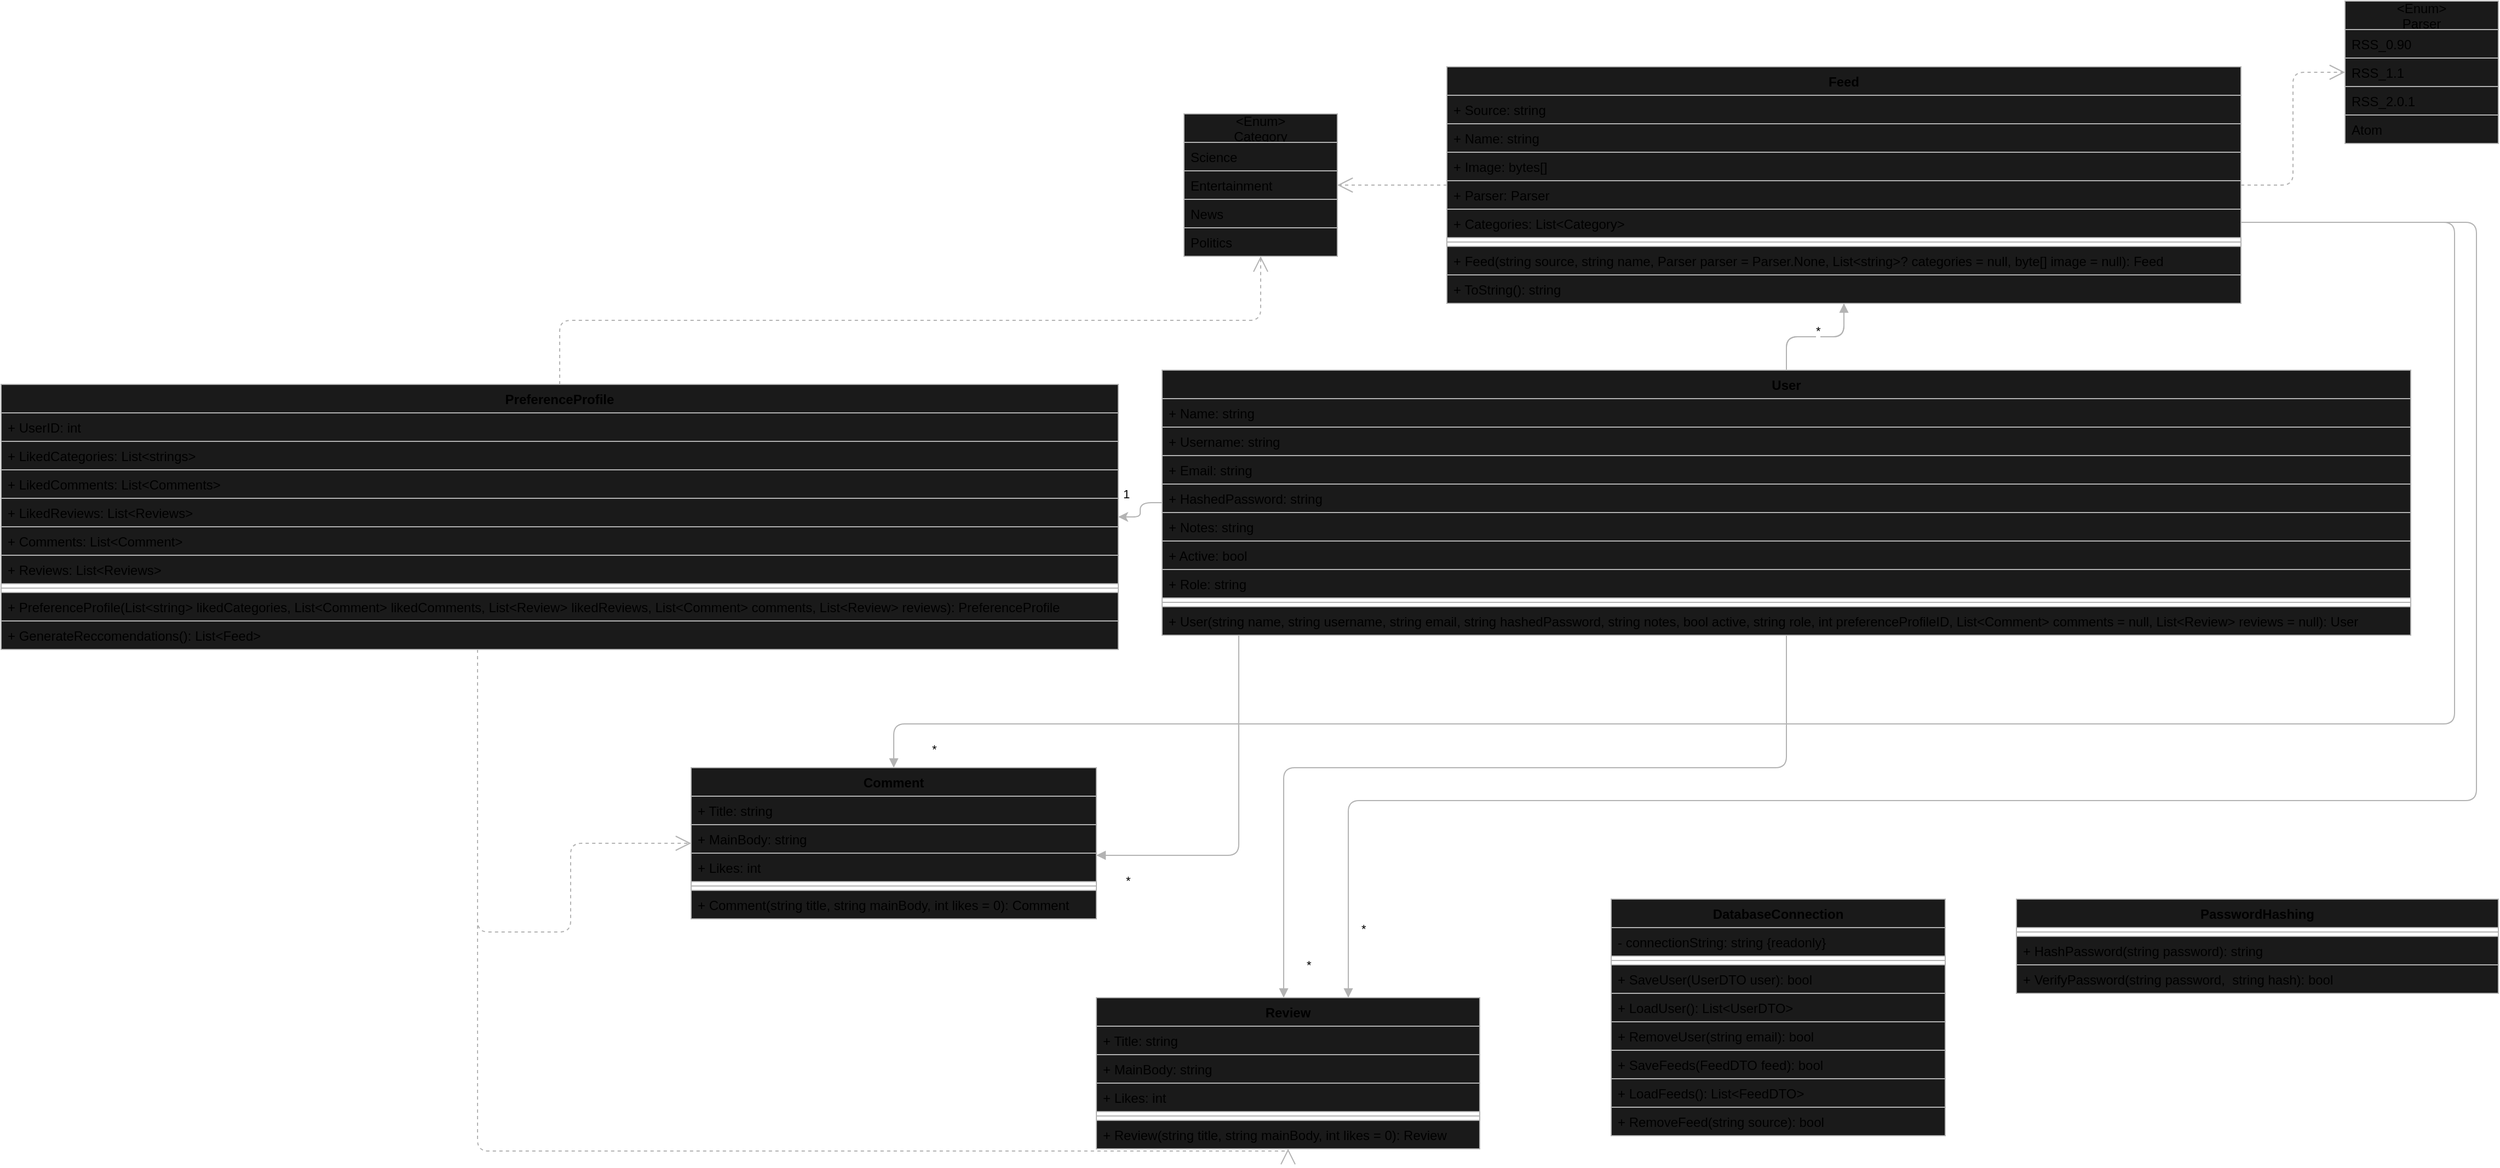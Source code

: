 <mxfile>
    <diagram id="8ng908S7iDzf5ki8nZjz" name="Page-1">
        <mxGraphModel dx="1607" dy="1777" grid="1" gridSize="10" guides="1" tooltips="1" connect="1" arrows="1" fold="1" page="1" pageScale="1" pageWidth="850" pageHeight="1100" math="0" shadow="0">
            <root>
                <mxCell id="0"/>
                <mxCell id="1" parent="0"/>
                <mxCell id="31" value="PreferenceProfile" style="swimlane;fontStyle=1;align=center;verticalAlign=top;childLayout=stackLayout;horizontal=1;startSize=26;horizontalStack=0;resizeParent=1;resizeParentMax=0;resizeLast=0;collapsible=1;marginBottom=0;strokeColor=#B3B3B3;fillColor=#1A1A1A;" parent="1" vertex="1">
                    <mxGeometry x="-290" y="-300" width="1020" height="242" as="geometry"/>
                </mxCell>
                <mxCell id="158" value="+ UserID: int" style="text;strokeColor=#B3B3B3;fillColor=#1A1A1A;align=left;verticalAlign=top;spacingLeft=4;spacingRight=4;overflow=hidden;rotatable=0;points=[[0,0.5],[1,0.5]];portConstraint=eastwest;" vertex="1" parent="31">
                    <mxGeometry y="26" width="1020" height="26" as="geometry"/>
                </mxCell>
                <mxCell id="32" value="+ LikedCategories: List&lt;strings&gt;" style="text;strokeColor=#B3B3B3;fillColor=#1A1A1A;align=left;verticalAlign=top;spacingLeft=4;spacingRight=4;overflow=hidden;rotatable=0;points=[[0,0.5],[1,0.5]];portConstraint=eastwest;" parent="31" vertex="1">
                    <mxGeometry y="52" width="1020" height="26" as="geometry"/>
                </mxCell>
                <mxCell id="127" value="+ LikedComments: List&lt;Comments&gt;" style="text;strokeColor=#B3B3B3;fillColor=#1A1A1A;align=left;verticalAlign=top;spacingLeft=4;spacingRight=4;overflow=hidden;rotatable=0;points=[[0,0.5],[1,0.5]];portConstraint=eastwest;" parent="31" vertex="1">
                    <mxGeometry y="78" width="1020" height="26" as="geometry"/>
                </mxCell>
                <mxCell id="128" value="+ LikedReviews: List&lt;Reviews&gt;" style="text;strokeColor=#B3B3B3;fillColor=#1A1A1A;align=left;verticalAlign=top;spacingLeft=4;spacingRight=4;overflow=hidden;rotatable=0;points=[[0,0.5],[1,0.5]];portConstraint=eastwest;" parent="31" vertex="1">
                    <mxGeometry y="104" width="1020" height="26" as="geometry"/>
                </mxCell>
                <mxCell id="115" value="+ Comments: List&lt;Comment&gt;" style="text;strokeColor=#B3B3B3;fillColor=#1A1A1A;align=left;verticalAlign=top;spacingLeft=4;spacingRight=4;overflow=hidden;rotatable=0;points=[[0,0.5],[1,0.5]];portConstraint=eastwest;" parent="31" vertex="1">
                    <mxGeometry y="130" width="1020" height="26" as="geometry"/>
                </mxCell>
                <mxCell id="116" value="+ Reviews: List&lt;Reviews&gt;" style="text;strokeColor=#B3B3B3;fillColor=#1A1A1A;align=left;verticalAlign=top;spacingLeft=4;spacingRight=4;overflow=hidden;rotatable=0;points=[[0,0.5],[1,0.5]];portConstraint=eastwest;" parent="31" vertex="1">
                    <mxGeometry y="156" width="1020" height="26" as="geometry"/>
                </mxCell>
                <mxCell id="33" value="" style="line;strokeWidth=1;fillColor=#1A1A1A;align=left;verticalAlign=middle;spacingTop=-1;spacingLeft=3;spacingRight=3;rotatable=0;labelPosition=right;points=[];portConstraint=eastwest;strokeColor=#B3B3B3;" parent="31" vertex="1">
                    <mxGeometry y="182" width="1020" height="8" as="geometry"/>
                </mxCell>
                <mxCell id="156" value="+ PreferenceProfile(List&lt;string&gt; likedCategories, List&lt;Comment&gt; likedComments, List&lt;Review&gt; likedReviews, List&lt;Comment&gt; comments, List&lt;Review&gt; reviews): PreferenceProfile" style="text;strokeColor=#B3B3B3;fillColor=#1A1A1A;align=left;verticalAlign=top;spacingLeft=4;spacingRight=4;overflow=hidden;rotatable=0;points=[[0,0.5],[1,0.5]];portConstraint=eastwest;" parent="31" vertex="1">
                    <mxGeometry y="190" width="1020" height="26" as="geometry"/>
                </mxCell>
                <mxCell id="34" value="+ GenerateReccomendations(): List&lt;Feed&gt;" style="text;strokeColor=#B3B3B3;fillColor=#1A1A1A;align=left;verticalAlign=top;spacingLeft=4;spacingRight=4;overflow=hidden;rotatable=0;points=[[0,0.5],[1,0.5]];portConstraint=eastwest;" parent="31" vertex="1">
                    <mxGeometry y="216" width="1020" height="26" as="geometry"/>
                </mxCell>
                <mxCell id="35" value="DatabaseConnection" style="swimlane;fontStyle=1;align=center;verticalAlign=top;childLayout=stackLayout;horizontal=1;startSize=26;horizontalStack=0;resizeParent=1;resizeParentMax=0;resizeLast=0;collapsible=1;marginBottom=0;strokeColor=#B3B3B3;fillColor=#1A1A1A;" parent="1" vertex="1">
                    <mxGeometry x="1180" y="170" width="305" height="216" as="geometry"/>
                </mxCell>
                <mxCell id="147" value="- connectionString: string {readonly}" style="text;strokeColor=#B3B3B3;fillColor=#1A1A1A;align=left;verticalAlign=top;spacingLeft=4;spacingRight=4;overflow=hidden;rotatable=0;points=[[0,0.5],[1,0.5]];portConstraint=eastwest;" parent="35" vertex="1">
                    <mxGeometry y="26" width="305" height="26" as="geometry"/>
                </mxCell>
                <mxCell id="37" value="" style="line;strokeWidth=1;fillColor=#1A1A1A;align=left;verticalAlign=middle;spacingTop=-1;spacingLeft=3;spacingRight=3;rotatable=0;labelPosition=right;points=[];portConstraint=eastwest;strokeColor=#B3B3B3;" parent="35" vertex="1">
                    <mxGeometry y="52" width="305" height="8" as="geometry"/>
                </mxCell>
                <mxCell id="38" value="+ SaveUser(UserDTO user): bool" style="text;strokeColor=#B3B3B3;fillColor=#1A1A1A;align=left;verticalAlign=top;spacingLeft=4;spacingRight=4;overflow=hidden;rotatable=0;points=[[0,0.5],[1,0.5]];portConstraint=eastwest;" parent="35" vertex="1">
                    <mxGeometry y="60" width="305" height="26" as="geometry"/>
                </mxCell>
                <mxCell id="43" value="+ LoadUser(): List&lt;UserDTO&gt;" style="text;strokeColor=#B3B3B3;fillColor=#1A1A1A;align=left;verticalAlign=top;spacingLeft=4;spacingRight=4;overflow=hidden;rotatable=0;points=[[0,0.5],[1,0.5]];portConstraint=eastwest;" parent="35" vertex="1">
                    <mxGeometry y="86" width="305" height="26" as="geometry"/>
                </mxCell>
                <mxCell id="148" value="+ RemoveUser(string email): bool" style="text;strokeColor=#B3B3B3;fillColor=#1A1A1A;align=left;verticalAlign=top;spacingLeft=4;spacingRight=4;overflow=hidden;rotatable=0;points=[[0,0.5],[1,0.5]];portConstraint=eastwest;" parent="35" vertex="1">
                    <mxGeometry y="112" width="305" height="26" as="geometry"/>
                </mxCell>
                <mxCell id="122" value="+ SaveFeeds(FeedDTO feed): bool" style="text;strokeColor=#B3B3B3;fillColor=#1A1A1A;align=left;verticalAlign=top;spacingLeft=4;spacingRight=4;overflow=hidden;rotatable=0;points=[[0,0.5],[1,0.5]];portConstraint=eastwest;" parent="35" vertex="1">
                    <mxGeometry y="138" width="305" height="26" as="geometry"/>
                </mxCell>
                <mxCell id="123" value="+ LoadFeeds(): List&lt;FeedDTO&gt;" style="text;strokeColor=#B3B3B3;fillColor=#1A1A1A;align=left;verticalAlign=top;spacingLeft=4;spacingRight=4;overflow=hidden;rotatable=0;points=[[0,0.5],[1,0.5]];portConstraint=eastwest;" parent="35" vertex="1">
                    <mxGeometry y="164" width="305" height="26" as="geometry"/>
                </mxCell>
                <mxCell id="149" value="+ RemoveFeed(string source): bool" style="text;strokeColor=#B3B3B3;fillColor=#1A1A1A;align=left;verticalAlign=top;spacingLeft=4;spacingRight=4;overflow=hidden;rotatable=0;points=[[0,0.5],[1,0.5]];portConstraint=eastwest;" parent="35" vertex="1">
                    <mxGeometry y="190" width="305" height="26" as="geometry"/>
                </mxCell>
                <mxCell id="51" value="&lt;Enum&gt;&#10;Parser" style="swimlane;fontStyle=0;childLayout=stackLayout;horizontal=1;startSize=26;fillColor=#1A1A1A;horizontalStack=0;resizeParent=1;resizeParentMax=0;resizeLast=0;collapsible=1;marginBottom=0;strokeColor=#B3B3B3;" parent="1" vertex="1">
                    <mxGeometry x="1850" y="-650" width="140" height="130" as="geometry"/>
                </mxCell>
                <mxCell id="55" value="RSS_0.90" style="text;strokeColor=#B3B3B3;fillColor=#1A1A1A;align=left;verticalAlign=top;spacingLeft=4;spacingRight=4;overflow=hidden;rotatable=0;points=[[0,0.5],[1,0.5]];portConstraint=eastwest;" parent="51" vertex="1">
                    <mxGeometry y="26" width="140" height="26" as="geometry"/>
                </mxCell>
                <mxCell id="53" value="RSS_1.1" style="text;strokeColor=#B3B3B3;fillColor=#1A1A1A;align=left;verticalAlign=top;spacingLeft=4;spacingRight=4;overflow=hidden;rotatable=0;points=[[0,0.5],[1,0.5]];portConstraint=eastwest;" parent="51" vertex="1">
                    <mxGeometry y="52" width="140" height="26" as="geometry"/>
                </mxCell>
                <mxCell id="54" value="RSS_2.0.1" style="text;strokeColor=#B3B3B3;fillColor=#1A1A1A;align=left;verticalAlign=top;spacingLeft=4;spacingRight=4;overflow=hidden;rotatable=0;points=[[0,0.5],[1,0.5]];portConstraint=eastwest;" parent="51" vertex="1">
                    <mxGeometry y="78" width="140" height="26" as="geometry"/>
                </mxCell>
                <mxCell id="56" value="Atom" style="text;strokeColor=#B3B3B3;fillColor=#1A1A1A;align=left;verticalAlign=top;spacingLeft=4;spacingRight=4;overflow=hidden;rotatable=0;points=[[0,0.5],[1,0.5]];portConstraint=eastwest;" parent="51" vertex="1">
                    <mxGeometry y="104" width="140" height="26" as="geometry"/>
                </mxCell>
                <mxCell id="67" value="Review" style="swimlane;fontStyle=1;align=center;verticalAlign=top;childLayout=stackLayout;horizontal=1;startSize=26;horizontalStack=0;resizeParent=1;resizeParentMax=0;resizeLast=0;collapsible=1;marginBottom=0;strokeColor=#B3B3B3;fillColor=#1A1A1A;" parent="1" vertex="1">
                    <mxGeometry x="710" y="260" width="350" height="138" as="geometry"/>
                </mxCell>
                <mxCell id="70" value="+ Title: string" style="text;strokeColor=#B3B3B3;fillColor=#1A1A1A;align=left;verticalAlign=top;spacingLeft=4;spacingRight=4;overflow=hidden;rotatable=0;points=[[0,0.5],[1,0.5]];portConstraint=eastwest;" parent="67" vertex="1">
                    <mxGeometry y="26" width="350" height="26" as="geometry"/>
                </mxCell>
                <mxCell id="83" value="+ MainBody: string" style="text;strokeColor=#B3B3B3;fillColor=#1A1A1A;align=left;verticalAlign=top;spacingLeft=4;spacingRight=4;overflow=hidden;rotatable=0;points=[[0,0.5],[1,0.5]];portConstraint=eastwest;" parent="67" vertex="1">
                    <mxGeometry y="52" width="350" height="26" as="geometry"/>
                </mxCell>
                <mxCell id="150" value="+ Likes: int" style="text;strokeColor=#B3B3B3;fillColor=#1A1A1A;align=left;verticalAlign=top;spacingLeft=4;spacingRight=4;overflow=hidden;rotatable=0;points=[[0,0.5],[1,0.5]];portConstraint=eastwest;" parent="67" vertex="1">
                    <mxGeometry y="78" width="350" height="26" as="geometry"/>
                </mxCell>
                <mxCell id="72" value="" style="line;strokeWidth=1;fillColor=#1A1A1A;align=left;verticalAlign=middle;spacingTop=-1;spacingLeft=3;spacingRight=3;rotatable=0;labelPosition=right;points=[];portConstraint=eastwest;strokeColor=#B3B3B3;" parent="67" vertex="1">
                    <mxGeometry y="104" width="350" height="8" as="geometry"/>
                </mxCell>
                <mxCell id="152" value="+ Review(string title, string mainBody, int likes = 0): Review" style="text;strokeColor=#B3B3B3;fillColor=#1A1A1A;align=left;verticalAlign=top;spacingLeft=4;spacingRight=4;overflow=hidden;rotatable=0;points=[[0,0.5],[1,0.5]];portConstraint=eastwest;" parent="67" vertex="1">
                    <mxGeometry y="112" width="350" height="26" as="geometry"/>
                </mxCell>
                <mxCell id="84" value="Comment" style="swimlane;fontStyle=1;align=center;verticalAlign=top;childLayout=stackLayout;horizontal=1;startSize=26;horizontalStack=0;resizeParent=1;resizeParentMax=0;resizeLast=0;collapsible=1;marginBottom=0;strokeColor=#B3B3B3;fillColor=#1A1A1A;" parent="1" vertex="1">
                    <mxGeometry x="340" y="50" width="370" height="138" as="geometry"/>
                </mxCell>
                <mxCell id="86" value="+ Title: string" style="text;strokeColor=#B3B3B3;fillColor=#1A1A1A;align=left;verticalAlign=top;spacingLeft=4;spacingRight=4;overflow=hidden;rotatable=0;points=[[0,0.5],[1,0.5]];portConstraint=eastwest;" parent="84" vertex="1">
                    <mxGeometry y="26" width="370" height="26" as="geometry"/>
                </mxCell>
                <mxCell id="88" value="+ MainBody: string" style="text;strokeColor=#B3B3B3;fillColor=#1A1A1A;align=left;verticalAlign=top;spacingLeft=4;spacingRight=4;overflow=hidden;rotatable=0;points=[[0,0.5],[1,0.5]];portConstraint=eastwest;" parent="84" vertex="1">
                    <mxGeometry y="52" width="370" height="26" as="geometry"/>
                </mxCell>
                <mxCell id="151" value="+ Likes: int" style="text;strokeColor=#B3B3B3;fillColor=#1A1A1A;align=left;verticalAlign=top;spacingLeft=4;spacingRight=4;overflow=hidden;rotatable=0;points=[[0,0.5],[1,0.5]];portConstraint=eastwest;" parent="84" vertex="1">
                    <mxGeometry y="78" width="370" height="26" as="geometry"/>
                </mxCell>
                <mxCell id="89" value="" style="line;strokeWidth=1;fillColor=#1A1A1A;align=left;verticalAlign=middle;spacingTop=-1;spacingLeft=3;spacingRight=3;rotatable=0;labelPosition=right;points=[];portConstraint=eastwest;strokeColor=#B3B3B3;" parent="84" vertex="1">
                    <mxGeometry y="104" width="370" height="8" as="geometry"/>
                </mxCell>
                <mxCell id="153" value="+ Comment(string title, string mainBody, int likes = 0): Comment" style="text;strokeColor=#B3B3B3;fillColor=#1A1A1A;align=left;verticalAlign=top;spacingLeft=4;spacingRight=4;overflow=hidden;rotatable=0;points=[[0,0.5],[1,0.5]];portConstraint=eastwest;" parent="84" vertex="1">
                    <mxGeometry y="112" width="370" height="26" as="geometry"/>
                </mxCell>
                <mxCell id="117" value="1" style="edgeStyle=orthogonalEdgeStyle;html=1;fontFamily=Helvetica;fontSize=11;fontColor=default;strokeColor=#B3B3B3;fillColor=#1A1A1A;" parent="1" source="99" target="31" edge="1">
                    <mxGeometry x="0.74" y="-21" relative="1" as="geometry">
                        <mxPoint as="offset"/>
                    </mxGeometry>
                </mxCell>
                <mxCell id="99" value="User" style="swimlane;fontStyle=1;align=center;verticalAlign=top;childLayout=stackLayout;horizontal=1;startSize=26;horizontalStack=0;resizeParent=1;resizeParentMax=0;resizeLast=0;collapsible=1;marginBottom=0;fillColor=#1A1A1A;strokeColor=#B3B3B3;" parent="1" vertex="1">
                    <mxGeometry x="770" y="-313" width="1140" height="242" as="geometry"/>
                </mxCell>
                <mxCell id="101" value="+ Name: string" style="text;strokeColor=#B3B3B3;fillColor=#1A1A1A;align=left;verticalAlign=top;spacingLeft=4;spacingRight=4;overflow=hidden;rotatable=0;points=[[0,0.5],[1,0.5]];portConstraint=eastwest;" parent="99" vertex="1">
                    <mxGeometry y="26" width="1140" height="26" as="geometry"/>
                </mxCell>
                <mxCell id="107" value="+ Username: string" style="text;strokeColor=#B3B3B3;fillColor=#1A1A1A;align=left;verticalAlign=top;spacingLeft=4;spacingRight=4;overflow=hidden;rotatable=0;points=[[0,0.5],[1,0.5]];portConstraint=eastwest;" parent="99" vertex="1">
                    <mxGeometry y="52" width="1140" height="26" as="geometry"/>
                </mxCell>
                <mxCell id="102" value="+ Email: string" style="text;strokeColor=#B3B3B3;fillColor=#1A1A1A;align=left;verticalAlign=top;spacingLeft=4;spacingRight=4;overflow=hidden;rotatable=0;points=[[0,0.5],[1,0.5]];portConstraint=eastwest;" parent="99" vertex="1">
                    <mxGeometry y="78" width="1140" height="26" as="geometry"/>
                </mxCell>
                <mxCell id="108" value="+ HashedPassword: string" style="text;strokeColor=#B3B3B3;fillColor=#1A1A1A;align=left;verticalAlign=top;spacingLeft=4;spacingRight=4;overflow=hidden;rotatable=0;points=[[0,0.5],[1,0.5]];portConstraint=eastwest;" parent="99" vertex="1">
                    <mxGeometry y="104" width="1140" height="26" as="geometry"/>
                </mxCell>
                <mxCell id="105" value="+ Notes: string" style="text;strokeColor=#B3B3B3;fillColor=#1A1A1A;align=left;verticalAlign=top;spacingLeft=4;spacingRight=4;overflow=hidden;rotatable=0;points=[[0,0.5],[1,0.5]];portConstraint=eastwest;" parent="99" vertex="1">
                    <mxGeometry y="130" width="1140" height="26" as="geometry"/>
                </mxCell>
                <mxCell id="124" value="+ Active: bool" style="text;strokeColor=#B3B3B3;fillColor=#1A1A1A;align=left;verticalAlign=top;spacingLeft=4;spacingRight=4;overflow=hidden;rotatable=0;points=[[0,0.5],[1,0.5]];portConstraint=eastwest;" parent="99" vertex="1">
                    <mxGeometry y="156" width="1140" height="26" as="geometry"/>
                </mxCell>
                <mxCell id="125" value="+ Role: string" style="text;strokeColor=#B3B3B3;fillColor=#1A1A1A;align=left;verticalAlign=top;spacingLeft=4;spacingRight=4;overflow=hidden;rotatable=0;points=[[0,0.5],[1,0.5]];portConstraint=eastwest;" parent="99" vertex="1">
                    <mxGeometry y="182" width="1140" height="26" as="geometry"/>
                </mxCell>
                <mxCell id="110" value="" style="line;strokeWidth=1;fillColor=#1A1A1A;align=left;verticalAlign=middle;spacingTop=-1;spacingLeft=3;spacingRight=3;rotatable=0;labelPosition=right;points=[];portConstraint=eastwest;strokeColor=#B3B3B3;" parent="99" vertex="1">
                    <mxGeometry y="208" width="1140" height="8" as="geometry"/>
                </mxCell>
                <mxCell id="157" value="+ User(string name, string username, string email, string hashedPassword, string notes, bool active, string role, int preferenceProfileID, List&lt;Comment&gt; comments = null, List&lt;Review&gt; reviews = null): User" style="text;strokeColor=#B3B3B3;fillColor=#1A1A1A;align=left;verticalAlign=top;spacingLeft=4;spacingRight=4;overflow=hidden;rotatable=0;points=[[0,0.5],[1,0.5]];portConstraint=eastwest;" parent="99" vertex="1">
                    <mxGeometry y="216" width="1140" height="26" as="geometry"/>
                </mxCell>
                <mxCell id="112" value="" style="endArrow=block;endFill=1;html=1;edgeStyle=orthogonalEdgeStyle;align=left;verticalAlign=top;strokeColor=#B3B3B3;fillColor=#1A1A1A;" parent="1" source="99" target="6" edge="1">
                    <mxGeometry x="-0.385" y="-45" relative="1" as="geometry">
                        <mxPoint x="1020.0" y="446" as="sourcePoint"/>
                        <mxPoint x="989.941" y="520" as="targetPoint"/>
                        <mxPoint as="offset"/>
                    </mxGeometry>
                </mxCell>
                <mxCell id="118" value="*" style="endArrow=block;endFill=1;html=1;edgeStyle=orthogonalEdgeStyle;align=left;verticalAlign=top;exitX=0.5;exitY=1;exitDx=0;exitDy=0;strokeColor=#B3B3B3;fillColor=#1A1A1A;" parent="1" source="99" target="67" edge="1">
                    <mxGeometry x="0.89" y="19" relative="1" as="geometry">
                        <mxPoint x="410" y="560" as="sourcePoint"/>
                        <mxPoint x="220" y="522" as="targetPoint"/>
                        <mxPoint as="offset"/>
                        <Array as="points">
                            <mxPoint x="1340" y="50"/>
                            <mxPoint x="881" y="50"/>
                        </Array>
                    </mxGeometry>
                </mxCell>
                <mxCell id="129" value="*" style="endArrow=none;endFill=1;html=1;edgeStyle=orthogonalEdgeStyle;align=left;verticalAlign=top;strokeColor=#B3B3B3;fillColor=#1A1A1A;" parent="1" source="99" target="6" edge="1">
                    <mxGeometry x="0.795" y="28" relative="1" as="geometry">
                        <mxPoint x="881.294" y="-64.0" as="sourcePoint"/>
                        <mxPoint x="490" y="719.059" as="targetPoint"/>
                        <mxPoint as="offset"/>
                        <Array as="points"/>
                    </mxGeometry>
                </mxCell>
                <mxCell id="6" value="Feed" style="swimlane;fontStyle=1;align=center;verticalAlign=top;childLayout=stackLayout;horizontal=1;startSize=26;horizontalStack=0;resizeParent=1;resizeParentMax=0;resizeLast=0;collapsible=1;marginBottom=0;strokeColor=#B3B3B3;fillColor=#1A1A1A;" parent="1" vertex="1">
                    <mxGeometry x="1030" y="-590" width="725" height="216" as="geometry"/>
                </mxCell>
                <mxCell id="47" value="+ Source: string" style="text;strokeColor=#B3B3B3;fillColor=#1A1A1A;align=left;verticalAlign=top;spacingLeft=4;spacingRight=4;overflow=hidden;rotatable=0;points=[[0,0.5],[1,0.5]];portConstraint=eastwest;" parent="6" vertex="1">
                    <mxGeometry y="26" width="725" height="26" as="geometry"/>
                </mxCell>
                <mxCell id="48" value="+ Name: string" style="text;strokeColor=#B3B3B3;fillColor=#1A1A1A;align=left;verticalAlign=top;spacingLeft=4;spacingRight=4;overflow=hidden;rotatable=0;points=[[0,0.5],[1,0.5]];portConstraint=eastwest;" parent="6" vertex="1">
                    <mxGeometry y="52" width="725" height="26" as="geometry"/>
                </mxCell>
                <mxCell id="49" value="+ Image: bytes[]" style="text;strokeColor=#B3B3B3;fillColor=#1A1A1A;align=left;verticalAlign=top;spacingLeft=4;spacingRight=4;overflow=hidden;rotatable=0;points=[[0,0.5],[1,0.5]];portConstraint=eastwest;" parent="6" vertex="1">
                    <mxGeometry y="78" width="725" height="26" as="geometry"/>
                </mxCell>
                <mxCell id="137" value="+ Parser: Parser" style="text;strokeColor=#B3B3B3;fillColor=#1A1A1A;align=left;verticalAlign=top;spacingLeft=4;spacingRight=4;overflow=hidden;rotatable=0;points=[[0,0.5],[1,0.5]];portConstraint=eastwest;" parent="6" vertex="1">
                    <mxGeometry y="104" width="725" height="26" as="geometry"/>
                </mxCell>
                <mxCell id="50" value="+ Categories: List&lt;Category&gt;" style="text;strokeColor=#B3B3B3;fillColor=#1A1A1A;align=left;verticalAlign=top;spacingLeft=4;spacingRight=4;overflow=hidden;rotatable=0;points=[[0,0.5],[1,0.5]];portConstraint=eastwest;" parent="6" vertex="1">
                    <mxGeometry y="130" width="725" height="26" as="geometry"/>
                </mxCell>
                <mxCell id="8" value="" style="line;strokeWidth=1;fillColor=#1A1A1A;align=left;verticalAlign=middle;spacingTop=-1;spacingLeft=3;spacingRight=3;rotatable=0;labelPosition=right;points=[];portConstraint=eastwest;strokeColor=#B3B3B3;" parent="6" vertex="1">
                    <mxGeometry y="156" width="725" height="8" as="geometry"/>
                </mxCell>
                <mxCell id="154" value="+ Feed(string source, string name, Parser parser = Parser.None, List&lt;string&gt;? categories = null, byte[] image = null): Feed" style="text;strokeColor=#B3B3B3;fillColor=#1A1A1A;align=left;verticalAlign=top;spacingLeft=4;spacingRight=4;overflow=hidden;rotatable=0;points=[[0,0.5],[1,0.5]];portConstraint=eastwest;" parent="6" vertex="1">
                    <mxGeometry y="164" width="725" height="26" as="geometry"/>
                </mxCell>
                <mxCell id="155" value="+ ToString(): string" style="text;strokeColor=#B3B3B3;fillColor=#1A1A1A;align=left;verticalAlign=top;spacingLeft=4;spacingRight=4;overflow=hidden;rotatable=0;points=[[0,0.5],[1,0.5]];portConstraint=eastwest;" parent="6" vertex="1">
                    <mxGeometry y="190" width="725" height="26" as="geometry"/>
                </mxCell>
                <mxCell id="130" value="&lt;Enum&gt;&#10;Category" style="swimlane;fontStyle=0;childLayout=stackLayout;horizontal=1;startSize=26;fillColor=#1A1A1A;horizontalStack=0;resizeParent=1;resizeParentMax=0;resizeLast=0;collapsible=1;marginBottom=0;strokeColor=#B3B3B3;" parent="1" vertex="1">
                    <mxGeometry x="790" y="-547" width="140" height="130" as="geometry"/>
                </mxCell>
                <mxCell id="131" value="Science" style="text;strokeColor=#B3B3B3;fillColor=#1A1A1A;align=left;verticalAlign=top;spacingLeft=4;spacingRight=4;overflow=hidden;rotatable=0;points=[[0,0.5],[1,0.5]];portConstraint=eastwest;" parent="130" vertex="1">
                    <mxGeometry y="26" width="140" height="26" as="geometry"/>
                </mxCell>
                <mxCell id="132" value="Entertainment" style="text;strokeColor=#B3B3B3;fillColor=#1A1A1A;align=left;verticalAlign=top;spacingLeft=4;spacingRight=4;overflow=hidden;rotatable=0;points=[[0,0.5],[1,0.5]];portConstraint=eastwest;" parent="130" vertex="1">
                    <mxGeometry y="52" width="140" height="26" as="geometry"/>
                </mxCell>
                <mxCell id="133" value="News" style="text;strokeColor=#B3B3B3;fillColor=#1A1A1A;align=left;verticalAlign=top;spacingLeft=4;spacingRight=4;overflow=hidden;rotatable=0;points=[[0,0.5],[1,0.5]];portConstraint=eastwest;" parent="130" vertex="1">
                    <mxGeometry y="78" width="140" height="26" as="geometry"/>
                </mxCell>
                <mxCell id="134" value="Politics" style="text;strokeColor=#B3B3B3;fillColor=#1A1A1A;align=left;verticalAlign=top;spacingLeft=4;spacingRight=4;overflow=hidden;rotatable=0;points=[[0,0.5],[1,0.5]];portConstraint=eastwest;" parent="130" vertex="1">
                    <mxGeometry y="104" width="140" height="26" as="geometry"/>
                </mxCell>
                <mxCell id="138" value="" style="endArrow=open;endSize=12;dashed=1;html=1;edgeStyle=orthogonalEdgeStyle;strokeColor=#B3B3B3;fillColor=#1A1A1A;" parent="1" source="6" target="51" edge="1">
                    <mxGeometry width="160" relative="1" as="geometry">
                        <mxPoint x="1150" y="-80" as="sourcePoint"/>
                        <mxPoint x="1630" y="-310" as="targetPoint"/>
                    </mxGeometry>
                </mxCell>
                <mxCell id="139" value="" style="endArrow=open;endSize=12;dashed=1;html=1;edgeStyle=orthogonalEdgeStyle;strokeColor=#B3B3B3;fillColor=#1A1A1A;" parent="1" source="6" target="130" edge="1">
                    <mxGeometry x="-0.043" width="160" relative="1" as="geometry">
                        <mxPoint x="1265" y="-162" as="sourcePoint"/>
                        <mxPoint x="1340" y="-162" as="targetPoint"/>
                        <mxPoint as="offset"/>
                    </mxGeometry>
                </mxCell>
                <mxCell id="140" value="" style="endArrow=open;endSize=12;dashed=1;html=1;edgeStyle=orthogonalEdgeStyle;exitX=0.5;exitY=0;exitDx=0;exitDy=0;strokeColor=#B3B3B3;fillColor=#1A1A1A;" parent="1" source="31" target="130" edge="1">
                    <mxGeometry x="-0.091" y="60" width="160" relative="1" as="geometry">
                        <mxPoint x="745" y="-244" as="sourcePoint"/>
                        <mxPoint x="480" y="-330" as="targetPoint"/>
                        <mxPoint as="offset"/>
                    </mxGeometry>
                </mxCell>
                <mxCell id="141" value="*" style="endArrow=block;endFill=1;html=1;edgeStyle=orthogonalEdgeStyle;align=left;verticalAlign=top;strokeColor=#B3B3B3;fillColor=#1A1A1A;" parent="1" source="99" target="84" edge="1">
                    <mxGeometry x="0.849" y="10" relative="1" as="geometry">
                        <mxPoint x="451.25" y="-54" as="sourcePoint"/>
                        <mxPoint x="120" y="40" as="targetPoint"/>
                        <mxPoint as="offset"/>
                        <Array as="points">
                            <mxPoint x="840" y="130"/>
                        </Array>
                    </mxGeometry>
                </mxCell>
                <mxCell id="142" value="*" style="endArrow=block;endFill=1;html=1;edgeStyle=orthogonalEdgeStyle;align=left;verticalAlign=top;strokeColor=#B3B3B3;fillColor=#1A1A1A;" parent="1" source="6" target="84" edge="1">
                    <mxGeometry x="0.931" y="10" relative="1" as="geometry">
                        <mxPoint x="451.3" y="-54" as="sourcePoint"/>
                        <mxPoint x="240" y="60" as="targetPoint"/>
                        <mxPoint as="offset"/>
                        <Array as="points">
                            <mxPoint x="1950" y="-448"/>
                            <mxPoint x="1950" y="10"/>
                            <mxPoint x="525" y="10"/>
                        </Array>
                    </mxGeometry>
                </mxCell>
                <mxCell id="143" value="*" style="endArrow=block;endFill=1;html=1;edgeStyle=orthogonalEdgeStyle;align=left;verticalAlign=top;strokeColor=#B3B3B3;fillColor=#1A1A1A;" parent="1" source="6" target="67" edge="1">
                    <mxGeometry x="0.922" y="10" relative="1" as="geometry">
                        <mxPoint x="451.25" y="-54" as="sourcePoint"/>
                        <mxPoint x="451.25" y="60" as="targetPoint"/>
                        <mxPoint as="offset"/>
                        <Array as="points">
                            <mxPoint x="1970" y="-448"/>
                            <mxPoint x="1970" y="80"/>
                            <mxPoint x="940" y="80"/>
                        </Array>
                    </mxGeometry>
                </mxCell>
                <mxCell id="145" value="" style="endArrow=open;endSize=12;dashed=1;html=1;edgeStyle=orthogonalEdgeStyle;strokeColor=#B3B3B3;fillColor=#1A1A1A;" parent="1" source="31" target="84" edge="1">
                    <mxGeometry x="-0.091" y="60" width="160" relative="1" as="geometry">
                        <mxPoint x="155" y="-270" as="sourcePoint"/>
                        <mxPoint x="480" y="-340" as="targetPoint"/>
                        <mxPoint as="offset"/>
                        <Array as="points">
                            <mxPoint x="145" y="200"/>
                            <mxPoint x="230" y="200"/>
                        </Array>
                    </mxGeometry>
                </mxCell>
                <mxCell id="146" value="" style="endArrow=open;endSize=12;dashed=1;html=1;edgeStyle=orthogonalEdgeStyle;strokeColor=#B3B3B3;fillColor=#1A1A1A;" parent="1" source="31" target="67" edge="1">
                    <mxGeometry x="-0.091" y="60" width="160" relative="1" as="geometry">
                        <mxPoint x="155" y="-80" as="sourcePoint"/>
                        <mxPoint x="240" y="60" as="targetPoint"/>
                        <mxPoint as="offset"/>
                        <Array as="points">
                            <mxPoint x="145" y="400"/>
                        </Array>
                    </mxGeometry>
                </mxCell>
                <mxCell id="159" value="PasswordHashing" style="swimlane;fontStyle=1;align=center;verticalAlign=top;childLayout=stackLayout;horizontal=1;startSize=26;horizontalStack=0;resizeParent=1;resizeParentMax=0;resizeLast=0;collapsible=1;marginBottom=0;strokeColor=#B3B3B3;fillColor=#1A1A1A;" vertex="1" parent="1">
                    <mxGeometry x="1550" y="170" width="440" height="86" as="geometry"/>
                </mxCell>
                <mxCell id="161" value="" style="line;strokeWidth=1;fillColor=#1A1A1A;align=left;verticalAlign=middle;spacingTop=-1;spacingLeft=3;spacingRight=3;rotatable=0;labelPosition=right;points=[];portConstraint=eastwest;strokeColor=#B3B3B3;" vertex="1" parent="159">
                    <mxGeometry y="26" width="440" height="8" as="geometry"/>
                </mxCell>
                <mxCell id="162" value="+ HashPassword(string password): string" style="text;strokeColor=#B3B3B3;fillColor=#1A1A1A;align=left;verticalAlign=top;spacingLeft=4;spacingRight=4;overflow=hidden;rotatable=0;points=[[0,0.5],[1,0.5]];portConstraint=eastwest;" vertex="1" parent="159">
                    <mxGeometry y="34" width="440" height="26" as="geometry"/>
                </mxCell>
                <mxCell id="163" value="+ VerifyPassword(string password,  string hash): bool" style="text;strokeColor=#B3B3B3;fillColor=#1A1A1A;align=left;verticalAlign=top;spacingLeft=4;spacingRight=4;overflow=hidden;rotatable=0;points=[[0,0.5],[1,0.5]];portConstraint=eastwest;" vertex="1" parent="159">
                    <mxGeometry y="60" width="440" height="26" as="geometry"/>
                </mxCell>
            </root>
        </mxGraphModel>
    </diagram>
</mxfile>